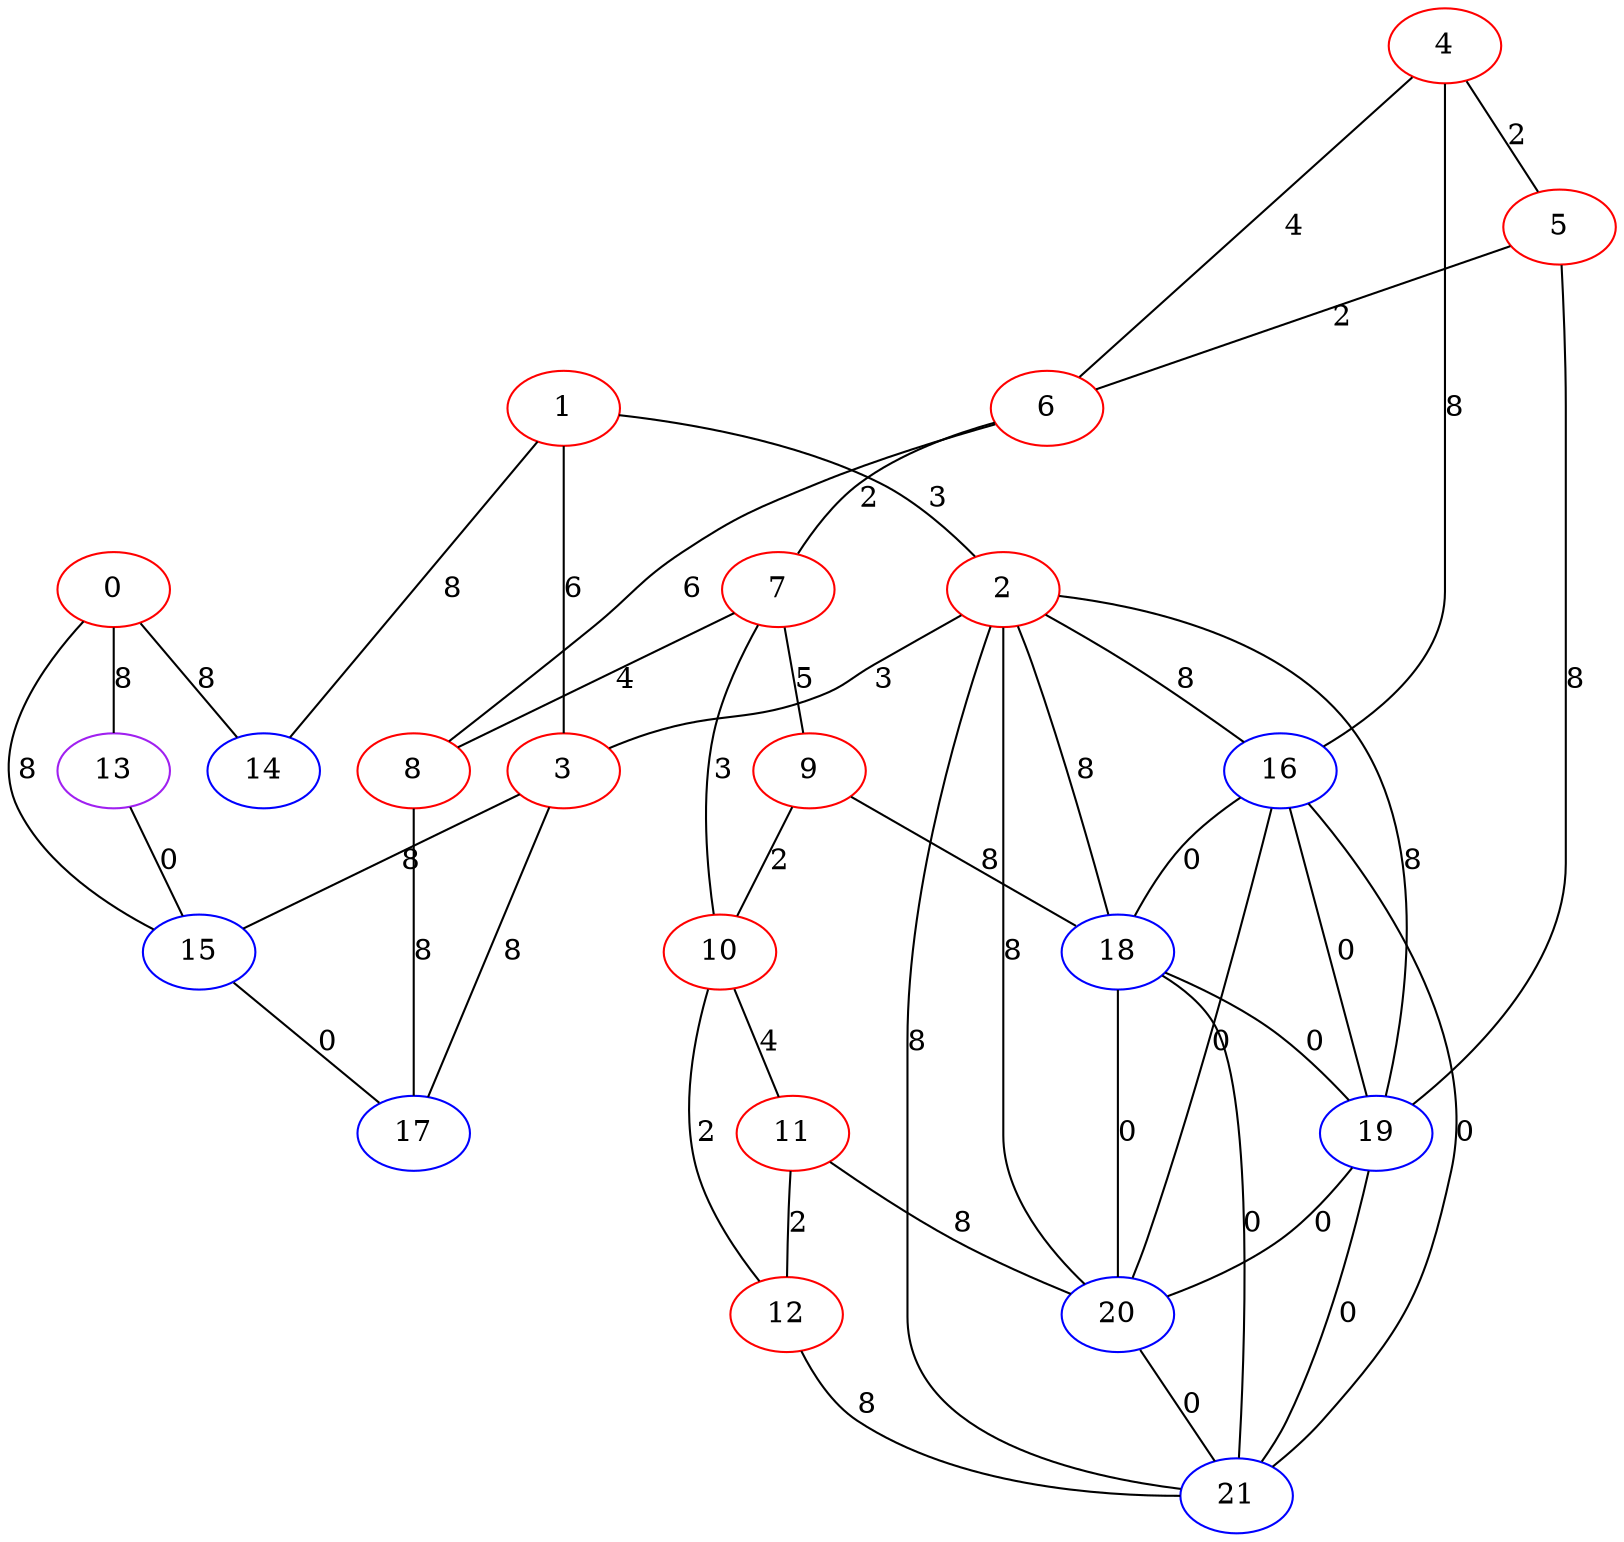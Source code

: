 graph "" {
0 [color=red, weight=1];
1 [color=red, weight=1];
2 [color=red, weight=1];
3 [color=red, weight=1];
4 [color=red, weight=1];
5 [color=red, weight=1];
6 [color=red, weight=1];
7 [color=red, weight=1];
8 [color=red, weight=1];
9 [color=red, weight=1];
10 [color=red, weight=1];
11 [color=red, weight=1];
12 [color=red, weight=1];
13 [color=purple, weight=4];
14 [color=blue, weight=3];
15 [color=blue, weight=3];
16 [color=blue, weight=3];
17 [color=blue, weight=3];
18 [color=blue, weight=3];
19 [color=blue, weight=3];
20 [color=blue, weight=3];
21 [color=blue, weight=3];
0 -- 13  [key=0, label=8];
0 -- 14  [key=0, label=8];
0 -- 15  [key=0, label=8];
1 -- 2  [key=0, label=3];
1 -- 3  [key=0, label=6];
1 -- 14  [key=0, label=8];
2 -- 3  [key=0, label=3];
2 -- 16  [key=0, label=8];
2 -- 18  [key=0, label=8];
2 -- 19  [key=0, label=8];
2 -- 20  [key=0, label=8];
2 -- 21  [key=0, label=8];
3 -- 17  [key=0, label=8];
3 -- 15  [key=0, label=8];
4 -- 16  [key=0, label=8];
4 -- 5  [key=0, label=2];
4 -- 6  [key=0, label=4];
5 -- 19  [key=0, label=8];
5 -- 6  [key=0, label=2];
6 -- 8  [key=0, label=6];
6 -- 7  [key=0, label=2];
7 -- 8  [key=0, label=4];
7 -- 9  [key=0, label=5];
7 -- 10  [key=0, label=3];
8 -- 17  [key=0, label=8];
9 -- 10  [key=0, label=2];
9 -- 18  [key=0, label=8];
10 -- 11  [key=0, label=4];
10 -- 12  [key=0, label=2];
11 -- 20  [key=0, label=8];
11 -- 12  [key=0, label=2];
12 -- 21  [key=0, label=8];
13 -- 15  [key=0, label=0];
15 -- 17  [key=0, label=0];
16 -- 18  [key=0, label=0];
16 -- 19  [key=0, label=0];
16 -- 20  [key=0, label=0];
16 -- 21  [key=0, label=0];
18 -- 19  [key=0, label=0];
18 -- 20  [key=0, label=0];
18 -- 21  [key=0, label=0];
19 -- 20  [key=0, label=0];
19 -- 21  [key=0, label=0];
20 -- 21  [key=0, label=0];
}
